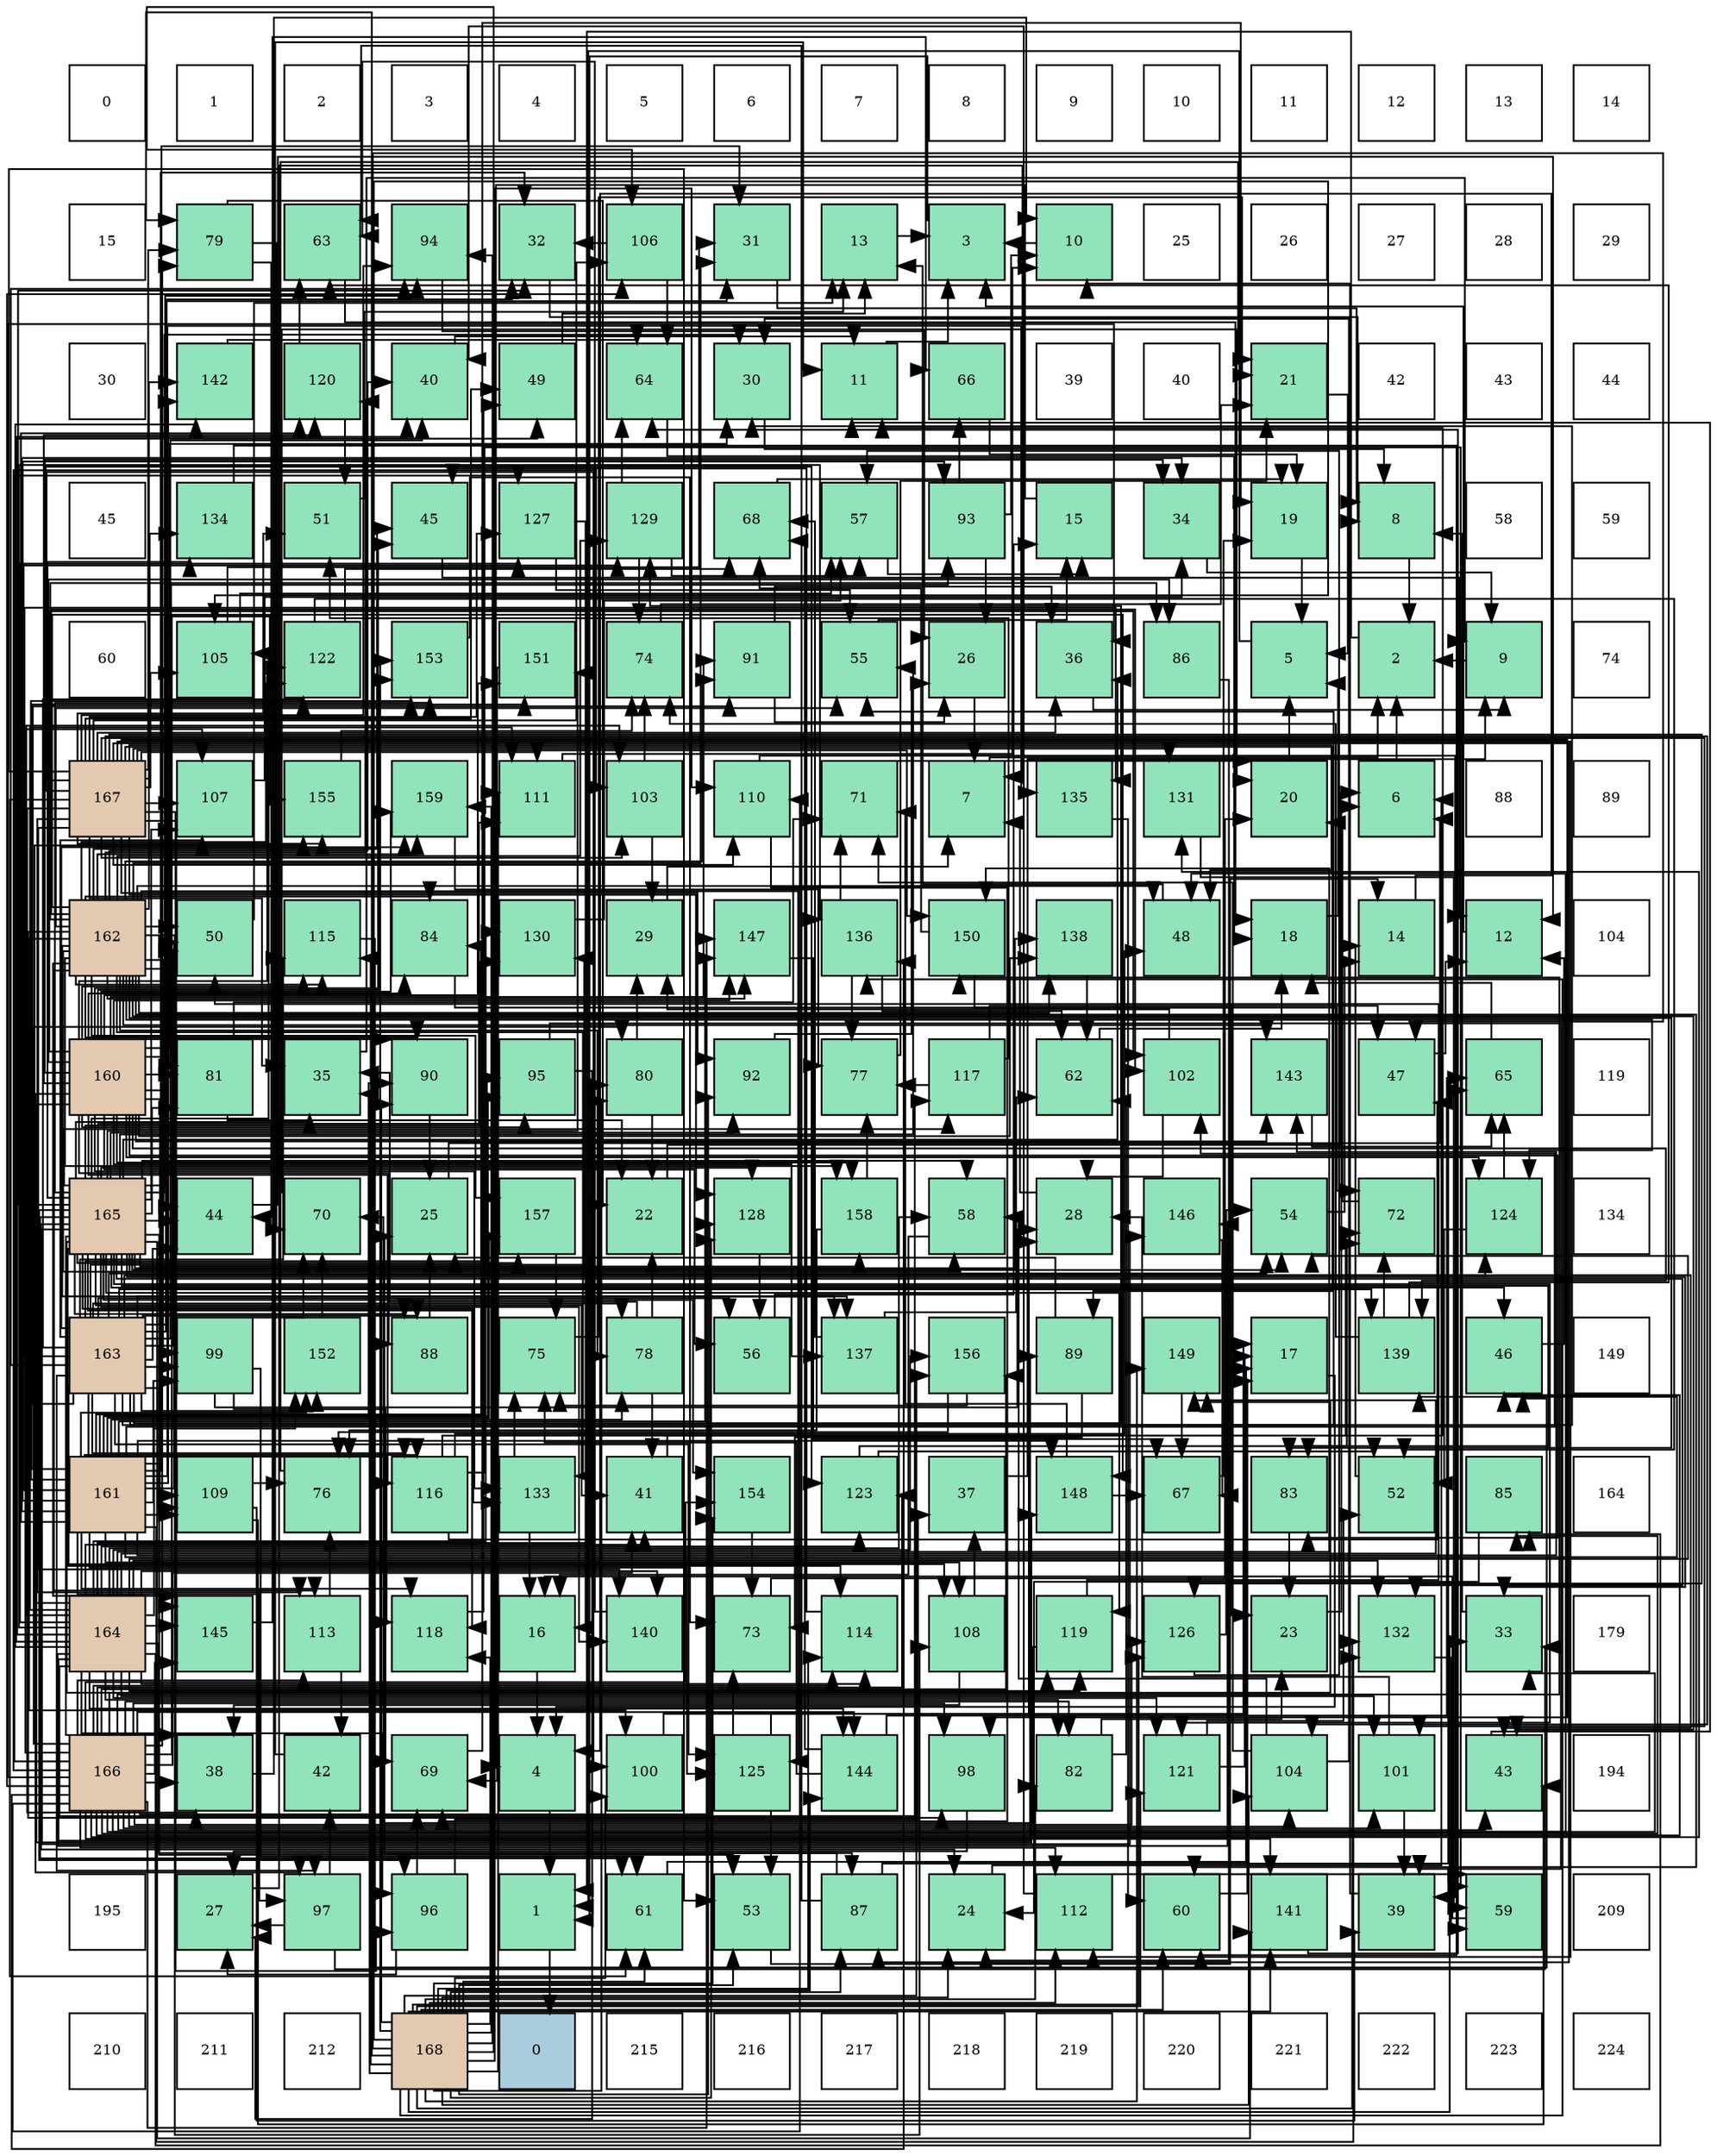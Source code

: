 digraph layout{
 rankdir=TB;
 splines=ortho;
 node [style=filled shape=square fixedsize=true width=0.6];
0[label="0", fontsize=8, fillcolor="#ffffff"];
1[label="1", fontsize=8, fillcolor="#ffffff"];
2[label="2", fontsize=8, fillcolor="#ffffff"];
3[label="3", fontsize=8, fillcolor="#ffffff"];
4[label="4", fontsize=8, fillcolor="#ffffff"];
5[label="5", fontsize=8, fillcolor="#ffffff"];
6[label="6", fontsize=8, fillcolor="#ffffff"];
7[label="7", fontsize=8, fillcolor="#ffffff"];
8[label="8", fontsize=8, fillcolor="#ffffff"];
9[label="9", fontsize=8, fillcolor="#ffffff"];
10[label="10", fontsize=8, fillcolor="#ffffff"];
11[label="11", fontsize=8, fillcolor="#ffffff"];
12[label="12", fontsize=8, fillcolor="#ffffff"];
13[label="13", fontsize=8, fillcolor="#ffffff"];
14[label="14", fontsize=8, fillcolor="#ffffff"];
15[label="15", fontsize=8, fillcolor="#ffffff"];
16[label="79", fontsize=8, fillcolor="#91e3bb"];
17[label="63", fontsize=8, fillcolor="#91e3bb"];
18[label="94", fontsize=8, fillcolor="#91e3bb"];
19[label="32", fontsize=8, fillcolor="#91e3bb"];
20[label="106", fontsize=8, fillcolor="#91e3bb"];
21[label="31", fontsize=8, fillcolor="#91e3bb"];
22[label="13", fontsize=8, fillcolor="#91e3bb"];
23[label="3", fontsize=8, fillcolor="#91e3bb"];
24[label="10", fontsize=8, fillcolor="#91e3bb"];
25[label="25", fontsize=8, fillcolor="#ffffff"];
26[label="26", fontsize=8, fillcolor="#ffffff"];
27[label="27", fontsize=8, fillcolor="#ffffff"];
28[label="28", fontsize=8, fillcolor="#ffffff"];
29[label="29", fontsize=8, fillcolor="#ffffff"];
30[label="30", fontsize=8, fillcolor="#ffffff"];
31[label="142", fontsize=8, fillcolor="#91e3bb"];
32[label="120", fontsize=8, fillcolor="#91e3bb"];
33[label="40", fontsize=8, fillcolor="#91e3bb"];
34[label="49", fontsize=8, fillcolor="#91e3bb"];
35[label="64", fontsize=8, fillcolor="#91e3bb"];
36[label="30", fontsize=8, fillcolor="#91e3bb"];
37[label="11", fontsize=8, fillcolor="#91e3bb"];
38[label="66", fontsize=8, fillcolor="#91e3bb"];
39[label="39", fontsize=8, fillcolor="#ffffff"];
40[label="40", fontsize=8, fillcolor="#ffffff"];
41[label="21", fontsize=8, fillcolor="#91e3bb"];
42[label="42", fontsize=8, fillcolor="#ffffff"];
43[label="43", fontsize=8, fillcolor="#ffffff"];
44[label="44", fontsize=8, fillcolor="#ffffff"];
45[label="45", fontsize=8, fillcolor="#ffffff"];
46[label="134", fontsize=8, fillcolor="#91e3bb"];
47[label="51", fontsize=8, fillcolor="#91e3bb"];
48[label="45", fontsize=8, fillcolor="#91e3bb"];
49[label="127", fontsize=8, fillcolor="#91e3bb"];
50[label="129", fontsize=8, fillcolor="#91e3bb"];
51[label="68", fontsize=8, fillcolor="#91e3bb"];
52[label="57", fontsize=8, fillcolor="#91e3bb"];
53[label="93", fontsize=8, fillcolor="#91e3bb"];
54[label="15", fontsize=8, fillcolor="#91e3bb"];
55[label="34", fontsize=8, fillcolor="#91e3bb"];
56[label="19", fontsize=8, fillcolor="#91e3bb"];
57[label="8", fontsize=8, fillcolor="#91e3bb"];
58[label="58", fontsize=8, fillcolor="#ffffff"];
59[label="59", fontsize=8, fillcolor="#ffffff"];
60[label="60", fontsize=8, fillcolor="#ffffff"];
61[label="105", fontsize=8, fillcolor="#91e3bb"];
62[label="122", fontsize=8, fillcolor="#91e3bb"];
63[label="153", fontsize=8, fillcolor="#91e3bb"];
64[label="151", fontsize=8, fillcolor="#91e3bb"];
65[label="74", fontsize=8, fillcolor="#91e3bb"];
66[label="91", fontsize=8, fillcolor="#91e3bb"];
67[label="55", fontsize=8, fillcolor="#91e3bb"];
68[label="26", fontsize=8, fillcolor="#91e3bb"];
69[label="36", fontsize=8, fillcolor="#91e3bb"];
70[label="86", fontsize=8, fillcolor="#91e3bb"];
71[label="5", fontsize=8, fillcolor="#91e3bb"];
72[label="2", fontsize=8, fillcolor="#91e3bb"];
73[label="9", fontsize=8, fillcolor="#91e3bb"];
74[label="74", fontsize=8, fillcolor="#ffffff"];
75[label="167", fontsize=8, fillcolor="#e3c9af"];
76[label="107", fontsize=8, fillcolor="#91e3bb"];
77[label="155", fontsize=8, fillcolor="#91e3bb"];
78[label="159", fontsize=8, fillcolor="#91e3bb"];
79[label="111", fontsize=8, fillcolor="#91e3bb"];
80[label="103", fontsize=8, fillcolor="#91e3bb"];
81[label="110", fontsize=8, fillcolor="#91e3bb"];
82[label="71", fontsize=8, fillcolor="#91e3bb"];
83[label="7", fontsize=8, fillcolor="#91e3bb"];
84[label="135", fontsize=8, fillcolor="#91e3bb"];
85[label="131", fontsize=8, fillcolor="#91e3bb"];
86[label="20", fontsize=8, fillcolor="#91e3bb"];
87[label="6", fontsize=8, fillcolor="#91e3bb"];
88[label="88", fontsize=8, fillcolor="#ffffff"];
89[label="89", fontsize=8, fillcolor="#ffffff"];
90[label="162", fontsize=8, fillcolor="#e3c9af"];
91[label="50", fontsize=8, fillcolor="#91e3bb"];
92[label="115", fontsize=8, fillcolor="#91e3bb"];
93[label="84", fontsize=8, fillcolor="#91e3bb"];
94[label="130", fontsize=8, fillcolor="#91e3bb"];
95[label="29", fontsize=8, fillcolor="#91e3bb"];
96[label="147", fontsize=8, fillcolor="#91e3bb"];
97[label="136", fontsize=8, fillcolor="#91e3bb"];
98[label="150", fontsize=8, fillcolor="#91e3bb"];
99[label="138", fontsize=8, fillcolor="#91e3bb"];
100[label="48", fontsize=8, fillcolor="#91e3bb"];
101[label="18", fontsize=8, fillcolor="#91e3bb"];
102[label="14", fontsize=8, fillcolor="#91e3bb"];
103[label="12", fontsize=8, fillcolor="#91e3bb"];
104[label="104", fontsize=8, fillcolor="#ffffff"];
105[label="160", fontsize=8, fillcolor="#e3c9af"];
106[label="81", fontsize=8, fillcolor="#91e3bb"];
107[label="35", fontsize=8, fillcolor="#91e3bb"];
108[label="90", fontsize=8, fillcolor="#91e3bb"];
109[label="95", fontsize=8, fillcolor="#91e3bb"];
110[label="80", fontsize=8, fillcolor="#91e3bb"];
111[label="92", fontsize=8, fillcolor="#91e3bb"];
112[label="77", fontsize=8, fillcolor="#91e3bb"];
113[label="117", fontsize=8, fillcolor="#91e3bb"];
114[label="62", fontsize=8, fillcolor="#91e3bb"];
115[label="102", fontsize=8, fillcolor="#91e3bb"];
116[label="143", fontsize=8, fillcolor="#91e3bb"];
117[label="47", fontsize=8, fillcolor="#91e3bb"];
118[label="65", fontsize=8, fillcolor="#91e3bb"];
119[label="119", fontsize=8, fillcolor="#ffffff"];
120[label="165", fontsize=8, fillcolor="#e3c9af"];
121[label="44", fontsize=8, fillcolor="#91e3bb"];
122[label="70", fontsize=8, fillcolor="#91e3bb"];
123[label="25", fontsize=8, fillcolor="#91e3bb"];
124[label="157", fontsize=8, fillcolor="#91e3bb"];
125[label="22", fontsize=8, fillcolor="#91e3bb"];
126[label="128", fontsize=8, fillcolor="#91e3bb"];
127[label="158", fontsize=8, fillcolor="#91e3bb"];
128[label="58", fontsize=8, fillcolor="#91e3bb"];
129[label="28", fontsize=8, fillcolor="#91e3bb"];
130[label="146", fontsize=8, fillcolor="#91e3bb"];
131[label="54", fontsize=8, fillcolor="#91e3bb"];
132[label="72", fontsize=8, fillcolor="#91e3bb"];
133[label="124", fontsize=8, fillcolor="#91e3bb"];
134[label="134", fontsize=8, fillcolor="#ffffff"];
135[label="163", fontsize=8, fillcolor="#e3c9af"];
136[label="99", fontsize=8, fillcolor="#91e3bb"];
137[label="152", fontsize=8, fillcolor="#91e3bb"];
138[label="88", fontsize=8, fillcolor="#91e3bb"];
139[label="75", fontsize=8, fillcolor="#91e3bb"];
140[label="78", fontsize=8, fillcolor="#91e3bb"];
141[label="56", fontsize=8, fillcolor="#91e3bb"];
142[label="137", fontsize=8, fillcolor="#91e3bb"];
143[label="156", fontsize=8, fillcolor="#91e3bb"];
144[label="89", fontsize=8, fillcolor="#91e3bb"];
145[label="149", fontsize=8, fillcolor="#91e3bb"];
146[label="17", fontsize=8, fillcolor="#91e3bb"];
147[label="139", fontsize=8, fillcolor="#91e3bb"];
148[label="46", fontsize=8, fillcolor="#91e3bb"];
149[label="149", fontsize=8, fillcolor="#ffffff"];
150[label="161", fontsize=8, fillcolor="#e3c9af"];
151[label="109", fontsize=8, fillcolor="#91e3bb"];
152[label="76", fontsize=8, fillcolor="#91e3bb"];
153[label="116", fontsize=8, fillcolor="#91e3bb"];
154[label="133", fontsize=8, fillcolor="#91e3bb"];
155[label="41", fontsize=8, fillcolor="#91e3bb"];
156[label="154", fontsize=8, fillcolor="#91e3bb"];
157[label="123", fontsize=8, fillcolor="#91e3bb"];
158[label="37", fontsize=8, fillcolor="#91e3bb"];
159[label="148", fontsize=8, fillcolor="#91e3bb"];
160[label="67", fontsize=8, fillcolor="#91e3bb"];
161[label="83", fontsize=8, fillcolor="#91e3bb"];
162[label="52", fontsize=8, fillcolor="#91e3bb"];
163[label="85", fontsize=8, fillcolor="#91e3bb"];
164[label="164", fontsize=8, fillcolor="#ffffff"];
165[label="164", fontsize=8, fillcolor="#e3c9af"];
166[label="145", fontsize=8, fillcolor="#91e3bb"];
167[label="113", fontsize=8, fillcolor="#91e3bb"];
168[label="118", fontsize=8, fillcolor="#91e3bb"];
169[label="16", fontsize=8, fillcolor="#91e3bb"];
170[label="140", fontsize=8, fillcolor="#91e3bb"];
171[label="73", fontsize=8, fillcolor="#91e3bb"];
172[label="114", fontsize=8, fillcolor="#91e3bb"];
173[label="108", fontsize=8, fillcolor="#91e3bb"];
174[label="119", fontsize=8, fillcolor="#91e3bb"];
175[label="126", fontsize=8, fillcolor="#91e3bb"];
176[label="23", fontsize=8, fillcolor="#91e3bb"];
177[label="132", fontsize=8, fillcolor="#91e3bb"];
178[label="33", fontsize=8, fillcolor="#91e3bb"];
179[label="179", fontsize=8, fillcolor="#ffffff"];
180[label="166", fontsize=8, fillcolor="#e3c9af"];
181[label="38", fontsize=8, fillcolor="#91e3bb"];
182[label="42", fontsize=8, fillcolor="#91e3bb"];
183[label="69", fontsize=8, fillcolor="#91e3bb"];
184[label="4", fontsize=8, fillcolor="#91e3bb"];
185[label="100", fontsize=8, fillcolor="#91e3bb"];
186[label="125", fontsize=8, fillcolor="#91e3bb"];
187[label="144", fontsize=8, fillcolor="#91e3bb"];
188[label="98", fontsize=8, fillcolor="#91e3bb"];
189[label="82", fontsize=8, fillcolor="#91e3bb"];
190[label="121", fontsize=8, fillcolor="#91e3bb"];
191[label="104", fontsize=8, fillcolor="#91e3bb"];
192[label="101", fontsize=8, fillcolor="#91e3bb"];
193[label="43", fontsize=8, fillcolor="#91e3bb"];
194[label="194", fontsize=8, fillcolor="#ffffff"];
195[label="195", fontsize=8, fillcolor="#ffffff"];
196[label="27", fontsize=8, fillcolor="#91e3bb"];
197[label="97", fontsize=8, fillcolor="#91e3bb"];
198[label="96", fontsize=8, fillcolor="#91e3bb"];
199[label="1", fontsize=8, fillcolor="#91e3bb"];
200[label="61", fontsize=8, fillcolor="#91e3bb"];
201[label="53", fontsize=8, fillcolor="#91e3bb"];
202[label="87", fontsize=8, fillcolor="#91e3bb"];
203[label="24", fontsize=8, fillcolor="#91e3bb"];
204[label="112", fontsize=8, fillcolor="#91e3bb"];
205[label="60", fontsize=8, fillcolor="#91e3bb"];
206[label="141", fontsize=8, fillcolor="#91e3bb"];
207[label="39", fontsize=8, fillcolor="#91e3bb"];
208[label="59", fontsize=8, fillcolor="#91e3bb"];
209[label="209", fontsize=8, fillcolor="#ffffff"];
210[label="210", fontsize=8, fillcolor="#ffffff"];
211[label="211", fontsize=8, fillcolor="#ffffff"];
212[label="212", fontsize=8, fillcolor="#ffffff"];
213[label="168", fontsize=8, fillcolor="#e3c9af"];
214[label="0", fontsize=8, fillcolor="#a9ccde"];
215[label="215", fontsize=8, fillcolor="#ffffff"];
216[label="216", fontsize=8, fillcolor="#ffffff"];
217[label="217", fontsize=8, fillcolor="#ffffff"];
218[label="218", fontsize=8, fillcolor="#ffffff"];
219[label="219", fontsize=8, fillcolor="#ffffff"];
220[label="220", fontsize=8, fillcolor="#ffffff"];
221[label="221", fontsize=8, fillcolor="#ffffff"];
222[label="222", fontsize=8, fillcolor="#ffffff"];
223[label="223", fontsize=8, fillcolor="#ffffff"];
224[label="224", fontsize=8, fillcolor="#ffffff"];
edge [constraint=false, style=vis];199 -> 214;
72 -> 199;
23 -> 199;
184 -> 199;
71 -> 199;
87 -> 72;
83 -> 72;
57 -> 72;
73 -> 72;
24 -> 23;
37 -> 23;
103 -> 23;
22 -> 23;
102 -> 184;
54 -> 184;
169 -> 184;
146 -> 184;
101 -> 71;
56 -> 71;
86 -> 71;
41 -> 71;
125 -> 87;
176 -> 87;
203 -> 87;
123 -> 87;
68 -> 83;
196 -> 83;
129 -> 83;
95 -> 83;
36 -> 57;
21 -> 57;
19 -> 57;
178 -> 57;
55 -> 73;
107 -> 73;
69 -> 73;
158 -> 73;
181 -> 24;
207 -> 24;
33 -> 37;
155 -> 37;
182 -> 37;
193 -> 37;
121 -> 103;
48 -> 103;
148 -> 103;
117 -> 103;
100 -> 22;
34 -> 22;
91 -> 22;
47 -> 22;
162 -> 102;
201 -> 102;
131 -> 102;
67 -> 54;
141 -> 54;
52 -> 54;
128 -> 169;
208 -> 169;
205 -> 146;
200 -> 146;
114 -> 101;
17 -> 101;
35 -> 101;
118 -> 101;
38 -> 56;
160 -> 56;
51 -> 56;
183 -> 56;
122 -> 86;
82 -> 86;
132 -> 86;
171 -> 86;
65 -> 41;
139 -> 41;
152 -> 41;
112 -> 41;
140 -> 125;
140 -> 107;
140 -> 155;
16 -> 125;
16 -> 121;
16 -> 122;
110 -> 125;
110 -> 95;
106 -> 125;
106 -> 82;
189 -> 176;
189 -> 114;
161 -> 176;
93 -> 176;
163 -> 203;
70 -> 203;
202 -> 123;
202 -> 17;
202 -> 118;
138 -> 123;
144 -> 123;
144 -> 171;
108 -> 123;
66 -> 68;
66 -> 69;
111 -> 68;
53 -> 24;
53 -> 68;
53 -> 38;
18 -> 68;
109 -> 196;
109 -> 207;
198 -> 196;
198 -> 158;
198 -> 183;
197 -> 196;
197 -> 178;
197 -> 182;
188 -> 196;
136 -> 129;
136 -> 200;
136 -> 183;
136 -> 122;
185 -> 129;
192 -> 129;
192 -> 207;
115 -> 129;
115 -> 95;
80 -> 95;
80 -> 65;
191 -> 36;
191 -> 128;
191 -> 82;
61 -> 21;
61 -> 52;
20 -> 19;
20 -> 35;
76 -> 55;
173 -> 158;
173 -> 181;
151 -> 207;
151 -> 193;
151 -> 152;
81 -> 207;
81 -> 183;
79 -> 24;
204 -> 33;
204 -> 208;
167 -> 182;
167 -> 152;
172 -> 48;
92 -> 148;
153 -> 117;
153 -> 100;
153 -> 208;
153 -> 132;
113 -> 117;
113 -> 47;
113 -> 112;
168 -> 34;
174 -> 91;
174 -> 122;
32 -> 47;
32 -> 17;
190 -> 146;
190 -> 162;
62 -> 162;
62 -> 51;
157 -> 162;
157 -> 132;
133 -> 162;
133 -> 118;
186 -> 146;
186 -> 201;
186 -> 171;
175 -> 131;
175 -> 52;
49 -> 169;
49 -> 67;
126 -> 141;
50 -> 52;
50 -> 35;
50 -> 65;
94 -> 52;
85 -> 208;
177 -> 208;
154 -> 169;
154 -> 139;
46 -> 205;
84 -> 205;
97 -> 114;
97 -> 82;
97 -> 112;
142 -> 114;
142 -> 51;
99 -> 114;
147 -> 17;
147 -> 132;
147 -> 65;
170 -> 17;
206 -> 35;
31 -> 35;
116 -> 118;
187 -> 118;
187 -> 51;
187 -> 139;
166 -> 38;
130 -> 160;
96 -> 160;
159 -> 160;
159 -> 82;
145 -> 160;
98 -> 51;
98 -> 132;
64 -> 183;
137 -> 122;
63 -> 171;
156 -> 171;
77 -> 65;
143 -> 139;
143 -> 152;
124 -> 139;
127 -> 152;
127 -> 112;
78 -> 112;
105 -> 36;
105 -> 55;
105 -> 48;
105 -> 141;
105 -> 106;
105 -> 161;
105 -> 93;
105 -> 70;
105 -> 138;
105 -> 108;
105 -> 66;
105 -> 53;
105 -> 109;
105 -> 197;
105 -> 136;
105 -> 115;
105 -> 151;
105 -> 92;
105 -> 153;
105 -> 32;
105 -> 62;
105 -> 133;
105 -> 154;
105 -> 142;
105 -> 99;
105 -> 147;
105 -> 116;
105 -> 96;
105 -> 159;
105 -> 64;
105 -> 63;
105 -> 127;
105 -> 78;
150 -> 21;
150 -> 19;
150 -> 55;
150 -> 91;
150 -> 140;
150 -> 93;
150 -> 108;
150 -> 53;
150 -> 109;
150 -> 197;
150 -> 136;
150 -> 115;
150 -> 173;
150 -> 151;
150 -> 153;
150 -> 168;
150 -> 32;
150 -> 186;
150 -> 50;
150 -> 177;
150 -> 84;
150 -> 147;
150 -> 31;
150 -> 116;
150 -> 96;
150 -> 159;
150 -> 64;
150 -> 137;
150 -> 63;
150 -> 124;
90 -> 21;
90 -> 33;
90 -> 193;
90 -> 121;
90 -> 48;
90 -> 100;
90 -> 91;
90 -> 67;
90 -> 128;
90 -> 205;
90 -> 140;
90 -> 106;
90 -> 161;
90 -> 93;
90 -> 70;
90 -> 108;
90 -> 66;
90 -> 188;
90 -> 185;
90 -> 115;
90 -> 173;
90 -> 167;
90 -> 92;
90 -> 32;
90 -> 62;
90 -> 133;
90 -> 186;
90 -> 50;
90 -> 154;
90 -> 142;
90 -> 99;
90 -> 31;
90 -> 116;
90 -> 166;
90 -> 96;
90 -> 159;
90 -> 124;
90 -> 127;
90 -> 78;
135 -> 36;
135 -> 21;
135 -> 19;
135 -> 33;
135 -> 121;
135 -> 91;
135 -> 131;
135 -> 67;
135 -> 141;
135 -> 140;
135 -> 138;
135 -> 66;
135 -> 18;
135 -> 109;
135 -> 197;
135 -> 136;
135 -> 76;
135 -> 173;
135 -> 151;
135 -> 92;
135 -> 153;
135 -> 168;
135 -> 62;
135 -> 133;
135 -> 186;
135 -> 50;
135 -> 94;
135 -> 84;
135 -> 142;
135 -> 147;
135 -> 137;
135 -> 78;
165 -> 33;
165 -> 155;
165 -> 34;
165 -> 131;
165 -> 128;
165 -> 110;
165 -> 189;
165 -> 163;
165 -> 202;
165 -> 144;
165 -> 198;
165 -> 192;
165 -> 80;
165 -> 79;
165 -> 172;
165 -> 113;
165 -> 174;
165 -> 190;
165 -> 157;
165 -> 49;
165 -> 94;
165 -> 177;
165 -> 97;
165 -> 170;
165 -> 31;
165 -> 187;
165 -> 166;
165 -> 130;
165 -> 145;
165 -> 98;
165 -> 137;
165 -> 77;
165 -> 143;
120 -> 203;
120 -> 36;
120 -> 19;
120 -> 178;
120 -> 107;
120 -> 69;
120 -> 181;
120 -> 155;
120 -> 193;
120 -> 121;
120 -> 148;
120 -> 201;
120 -> 131;
120 -> 67;
120 -> 128;
120 -> 200;
120 -> 106;
120 -> 161;
120 -> 138;
120 -> 111;
120 -> 18;
120 -> 198;
120 -> 61;
120 -> 76;
120 -> 79;
120 -> 172;
120 -> 113;
120 -> 168;
120 -> 174;
120 -> 190;
120 -> 126;
120 -> 94;
120 -> 177;
120 -> 154;
120 -> 46;
120 -> 99;
120 -> 170;
120 -> 206;
120 -> 130;
120 -> 145;
120 -> 64;
120 -> 63;
120 -> 156;
120 -> 124;
120 -> 127;
180 -> 178;
180 -> 69;
180 -> 181;
180 -> 155;
180 -> 193;
180 -> 148;
180 -> 100;
180 -> 16;
180 -> 110;
180 -> 189;
180 -> 163;
180 -> 188;
180 -> 192;
180 -> 80;
180 -> 191;
180 -> 20;
180 -> 76;
180 -> 81;
180 -> 204;
180 -> 167;
180 -> 172;
180 -> 174;
180 -> 157;
180 -> 175;
180 -> 49;
180 -> 126;
180 -> 85;
180 -> 97;
180 -> 206;
180 -> 187;
180 -> 166;
180 -> 96;
180 -> 98;
180 -> 156;
180 -> 77;
180 -> 143;
75 -> 107;
75 -> 69;
75 -> 181;
75 -> 100;
75 -> 34;
75 -> 47;
75 -> 201;
75 -> 200;
75 -> 16;
75 -> 202;
75 -> 144;
75 -> 111;
75 -> 18;
75 -> 198;
75 -> 188;
75 -> 185;
75 -> 192;
75 -> 80;
75 -> 191;
75 -> 61;
75 -> 20;
75 -> 76;
75 -> 81;
75 -> 79;
75 -> 204;
75 -> 167;
75 -> 157;
75 -> 175;
75 -> 49;
75 -> 126;
75 -> 85;
75 -> 46;
75 -> 170;
75 -> 166;
75 -> 98;
75 -> 77;
213 -> 203;
213 -> 178;
213 -> 107;
213 -> 117;
213 -> 201;
213 -> 205;
213 -> 200;
213 -> 16;
213 -> 110;
213 -> 189;
213 -> 202;
213 -> 108;
213 -> 111;
213 -> 18;
213 -> 185;
213 -> 191;
213 -> 61;
213 -> 20;
213 -> 81;
213 -> 79;
213 -> 204;
213 -> 172;
213 -> 92;
213 -> 168;
213 -> 190;
213 -> 175;
213 -> 126;
213 -> 177;
213 -> 97;
213 -> 206;
213 -> 187;
213 -> 145;
213 -> 63;
213 -> 156;
213 -> 143;
213 -> 78;
edge [constraint=true, style=invis];
0 -> 15 -> 30 -> 45 -> 60 -> 75 -> 90 -> 105 -> 120 -> 135 -> 150 -> 165 -> 180 -> 195 -> 210;
1 -> 16 -> 31 -> 46 -> 61 -> 76 -> 91 -> 106 -> 121 -> 136 -> 151 -> 166 -> 181 -> 196 -> 211;
2 -> 17 -> 32 -> 47 -> 62 -> 77 -> 92 -> 107 -> 122 -> 137 -> 152 -> 167 -> 182 -> 197 -> 212;
3 -> 18 -> 33 -> 48 -> 63 -> 78 -> 93 -> 108 -> 123 -> 138 -> 153 -> 168 -> 183 -> 198 -> 213;
4 -> 19 -> 34 -> 49 -> 64 -> 79 -> 94 -> 109 -> 124 -> 139 -> 154 -> 169 -> 184 -> 199 -> 214;
5 -> 20 -> 35 -> 50 -> 65 -> 80 -> 95 -> 110 -> 125 -> 140 -> 155 -> 170 -> 185 -> 200 -> 215;
6 -> 21 -> 36 -> 51 -> 66 -> 81 -> 96 -> 111 -> 126 -> 141 -> 156 -> 171 -> 186 -> 201 -> 216;
7 -> 22 -> 37 -> 52 -> 67 -> 82 -> 97 -> 112 -> 127 -> 142 -> 157 -> 172 -> 187 -> 202 -> 217;
8 -> 23 -> 38 -> 53 -> 68 -> 83 -> 98 -> 113 -> 128 -> 143 -> 158 -> 173 -> 188 -> 203 -> 218;
9 -> 24 -> 39 -> 54 -> 69 -> 84 -> 99 -> 114 -> 129 -> 144 -> 159 -> 174 -> 189 -> 204 -> 219;
10 -> 25 -> 40 -> 55 -> 70 -> 85 -> 100 -> 115 -> 130 -> 145 -> 160 -> 175 -> 190 -> 205 -> 220;
11 -> 26 -> 41 -> 56 -> 71 -> 86 -> 101 -> 116 -> 131 -> 146 -> 161 -> 176 -> 191 -> 206 -> 221;
12 -> 27 -> 42 -> 57 -> 72 -> 87 -> 102 -> 117 -> 132 -> 147 -> 162 -> 177 -> 192 -> 207 -> 222;
13 -> 28 -> 43 -> 58 -> 73 -> 88 -> 103 -> 118 -> 133 -> 148 -> 163 -> 178 -> 193 -> 208 -> 223;
14 -> 29 -> 44 -> 59 -> 74 -> 89 -> 104 -> 119 -> 134 -> 149 -> 164 -> 179 -> 194 -> 209 -> 224;
rank = same {0 -> 1 -> 2 -> 3 -> 4 -> 5 -> 6 -> 7 -> 8 -> 9 -> 10 -> 11 -> 12 -> 13 -> 14};
rank = same {15 -> 16 -> 17 -> 18 -> 19 -> 20 -> 21 -> 22 -> 23 -> 24 -> 25 -> 26 -> 27 -> 28 -> 29};
rank = same {30 -> 31 -> 32 -> 33 -> 34 -> 35 -> 36 -> 37 -> 38 -> 39 -> 40 -> 41 -> 42 -> 43 -> 44};
rank = same {45 -> 46 -> 47 -> 48 -> 49 -> 50 -> 51 -> 52 -> 53 -> 54 -> 55 -> 56 -> 57 -> 58 -> 59};
rank = same {60 -> 61 -> 62 -> 63 -> 64 -> 65 -> 66 -> 67 -> 68 -> 69 -> 70 -> 71 -> 72 -> 73 -> 74};
rank = same {75 -> 76 -> 77 -> 78 -> 79 -> 80 -> 81 -> 82 -> 83 -> 84 -> 85 -> 86 -> 87 -> 88 -> 89};
rank = same {90 -> 91 -> 92 -> 93 -> 94 -> 95 -> 96 -> 97 -> 98 -> 99 -> 100 -> 101 -> 102 -> 103 -> 104};
rank = same {105 -> 106 -> 107 -> 108 -> 109 -> 110 -> 111 -> 112 -> 113 -> 114 -> 115 -> 116 -> 117 -> 118 -> 119};
rank = same {120 -> 121 -> 122 -> 123 -> 124 -> 125 -> 126 -> 127 -> 128 -> 129 -> 130 -> 131 -> 132 -> 133 -> 134};
rank = same {135 -> 136 -> 137 -> 138 -> 139 -> 140 -> 141 -> 142 -> 143 -> 144 -> 145 -> 146 -> 147 -> 148 -> 149};
rank = same {150 -> 151 -> 152 -> 153 -> 154 -> 155 -> 156 -> 157 -> 158 -> 159 -> 160 -> 161 -> 162 -> 163 -> 164};
rank = same {165 -> 166 -> 167 -> 168 -> 169 -> 170 -> 171 -> 172 -> 173 -> 174 -> 175 -> 176 -> 177 -> 178 -> 179};
rank = same {180 -> 181 -> 182 -> 183 -> 184 -> 185 -> 186 -> 187 -> 188 -> 189 -> 190 -> 191 -> 192 -> 193 -> 194};
rank = same {195 -> 196 -> 197 -> 198 -> 199 -> 200 -> 201 -> 202 -> 203 -> 204 -> 205 -> 206 -> 207 -> 208 -> 209};
rank = same {210 -> 211 -> 212 -> 213 -> 214 -> 215 -> 216 -> 217 -> 218 -> 219 -> 220 -> 221 -> 222 -> 223 -> 224};
}
